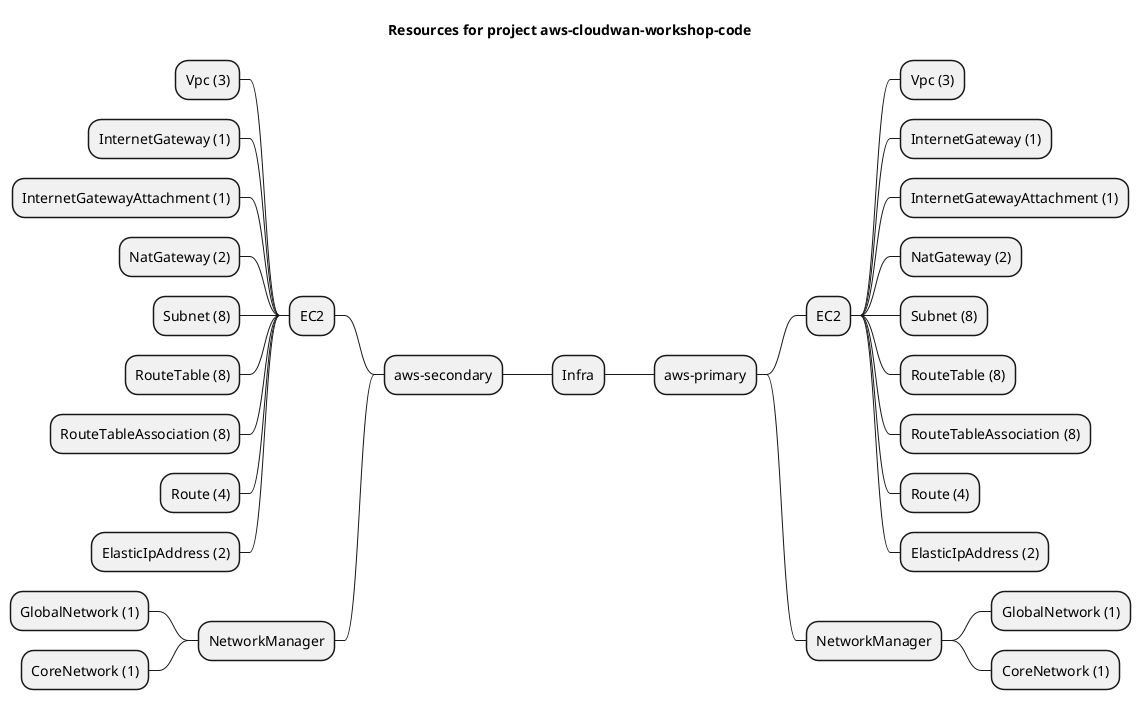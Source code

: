 @startmindmap
title Resources for project aws-cloudwan-workshop-code
skinparam monochrome true
+ Infra
++ aws-primary
+++ EC2
++++ Vpc (3)
++++ InternetGateway (1)
++++ InternetGatewayAttachment (1)
++++ NatGateway (2)
++++ Subnet (8)
++++ RouteTable (8)
++++ RouteTableAssociation (8)
++++ Route (4)
++++ ElasticIpAddress (2)
+++ NetworkManager
++++ GlobalNetwork (1)
++++ CoreNetwork (1)
-- aws-secondary
--- EC2
---- Vpc (3)
---- InternetGateway (1)
---- InternetGatewayAttachment (1)
---- NatGateway (2)
---- Subnet (8)
---- RouteTable (8)
---- RouteTableAssociation (8)
---- Route (4)
---- ElasticIpAddress (2)
--- NetworkManager
---- GlobalNetwork (1)
---- CoreNetwork (1)
@endmindmap